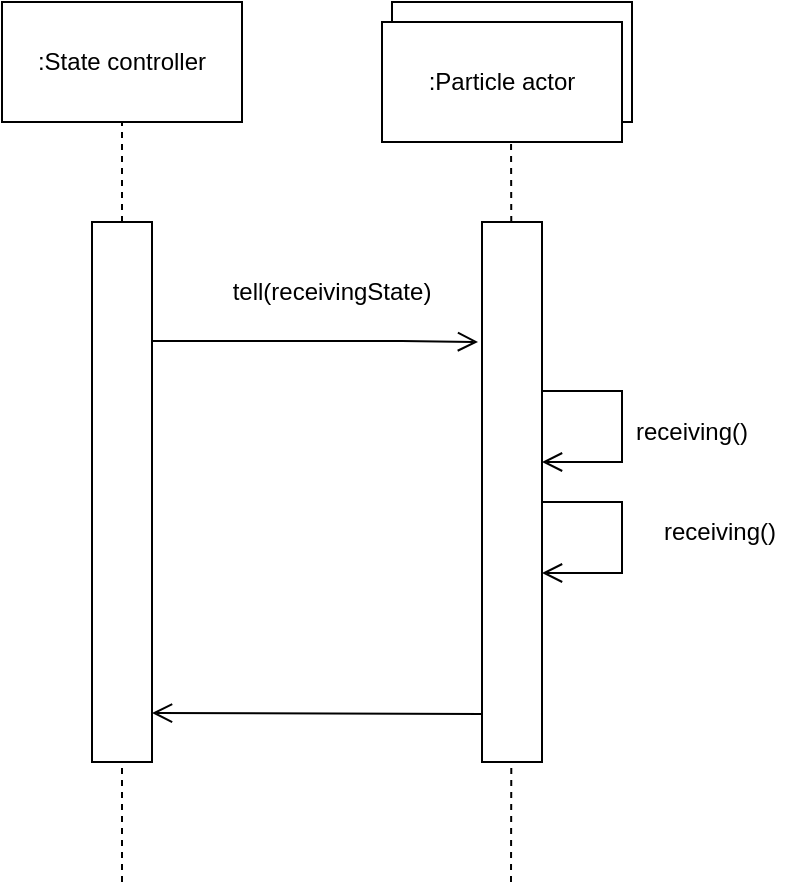 <mxfile version="15.8.9" type="github">
  <diagram id="qNv-1C6ZtIn8PWZxlzKp" name="Page-1">
    <mxGraphModel dx="1038" dy="537" grid="1" gridSize="10" guides="1" tooltips="1" connect="1" arrows="1" fold="1" page="1" pageScale="1" pageWidth="827" pageHeight="1169" math="0" shadow="0">
      <root>
        <mxCell id="0" />
        <mxCell id="1" parent="0" />
        <mxCell id="IvsRekMhqFxOVzrKXNP0-1" value=":State controller" style="rounded=0;whiteSpace=wrap;html=1;" vertex="1" parent="1">
          <mxGeometry x="100" y="80" width="120" height="60" as="geometry" />
        </mxCell>
        <mxCell id="IvsRekMhqFxOVzrKXNP0-2" value=":Particle actor" style="rounded=0;whiteSpace=wrap;html=1;" vertex="1" parent="1">
          <mxGeometry x="295" y="80" width="120" height="60" as="geometry" />
        </mxCell>
        <mxCell id="IvsRekMhqFxOVzrKXNP0-3" value="" style="endArrow=none;dashed=1;html=1;rounded=0;startArrow=none;" edge="1" parent="1" source="IvsRekMhqFxOVzrKXNP0-5">
          <mxGeometry width="50" height="50" relative="1" as="geometry">
            <mxPoint x="160" y="520" as="sourcePoint" />
            <mxPoint x="160" y="140" as="targetPoint" />
          </mxGeometry>
        </mxCell>
        <mxCell id="IvsRekMhqFxOVzrKXNP0-4" value="" style="endArrow=none;dashed=1;html=1;rounded=0;startArrow=none;" edge="1" parent="1" source="IvsRekMhqFxOVzrKXNP0-7">
          <mxGeometry width="50" height="50" relative="1" as="geometry">
            <mxPoint x="354.5" y="520" as="sourcePoint" />
            <mxPoint x="354.5" y="140" as="targetPoint" />
          </mxGeometry>
        </mxCell>
        <mxCell id="IvsRekMhqFxOVzrKXNP0-5" value="" style="rounded=0;whiteSpace=wrap;html=1;" vertex="1" parent="1">
          <mxGeometry x="145" y="190" width="30" height="270" as="geometry" />
        </mxCell>
        <mxCell id="IvsRekMhqFxOVzrKXNP0-6" value="" style="endArrow=none;dashed=1;html=1;rounded=0;" edge="1" parent="1" target="IvsRekMhqFxOVzrKXNP0-5">
          <mxGeometry width="50" height="50" relative="1" as="geometry">
            <mxPoint x="160" y="520" as="sourcePoint" />
            <mxPoint x="160" y="140" as="targetPoint" />
          </mxGeometry>
        </mxCell>
        <mxCell id="IvsRekMhqFxOVzrKXNP0-7" value="" style="rounded=0;whiteSpace=wrap;html=1;" vertex="1" parent="1">
          <mxGeometry x="340" y="190" width="30" height="270" as="geometry" />
        </mxCell>
        <mxCell id="IvsRekMhqFxOVzrKXNP0-8" value="" style="endArrow=none;dashed=1;html=1;rounded=0;" edge="1" parent="1" target="IvsRekMhqFxOVzrKXNP0-7">
          <mxGeometry width="50" height="50" relative="1" as="geometry">
            <mxPoint x="354.5" y="520" as="sourcePoint" />
            <mxPoint x="354.5" y="140" as="targetPoint" />
          </mxGeometry>
        </mxCell>
        <mxCell id="IvsRekMhqFxOVzrKXNP0-9" value="tell(receivingState)" style="text;html=1;strokeColor=none;fillColor=none;align=center;verticalAlign=middle;whiteSpace=wrap;rounded=0;" vertex="1" parent="1">
          <mxGeometry x="220" y="210" width="90" height="30" as="geometry" />
        </mxCell>
        <mxCell id="IvsRekMhqFxOVzrKXNP0-10" value="" style="edgeStyle=orthogonalEdgeStyle;html=1;verticalAlign=bottom;endArrow=open;endSize=8;strokeColor=#000000;rounded=0;exitX=0.952;exitY=0.619;exitDx=0;exitDy=0;exitPerimeter=0;" edge="1" parent="1">
          <mxGeometry relative="1" as="geometry">
            <mxPoint x="338" y="250" as="targetPoint" />
            <mxPoint x="175" y="249.52" as="sourcePoint" />
            <Array as="points">
              <mxPoint x="300" y="250" />
              <mxPoint x="300" y="250" />
            </Array>
          </mxGeometry>
        </mxCell>
        <mxCell id="IvsRekMhqFxOVzrKXNP0-11" value="" style="edgeStyle=orthogonalEdgeStyle;html=1;verticalAlign=bottom;endArrow=open;endSize=8;strokeColor=#000000;rounded=0;exitX=0.952;exitY=0.619;exitDx=0;exitDy=0;exitPerimeter=0;" edge="1" parent="1">
          <mxGeometry relative="1" as="geometry">
            <mxPoint x="370" y="310" as="targetPoint" />
            <mxPoint x="370" y="274.52" as="sourcePoint" />
            <Array as="points">
              <mxPoint x="410" y="275" />
              <mxPoint x="410" y="310" />
              <mxPoint x="370" y="310" />
            </Array>
          </mxGeometry>
        </mxCell>
        <mxCell id="IvsRekMhqFxOVzrKXNP0-12" value="receiving()" style="text;html=1;strokeColor=none;fillColor=none;align=center;verticalAlign=middle;whiteSpace=wrap;rounded=0;" vertex="1" parent="1">
          <mxGeometry x="400" y="280" width="90" height="30" as="geometry" />
        </mxCell>
        <mxCell id="IvsRekMhqFxOVzrKXNP0-14" value="" style="edgeStyle=orthogonalEdgeStyle;html=1;verticalAlign=bottom;endArrow=open;endSize=8;strokeColor=#000000;rounded=0;" edge="1" parent="1">
          <mxGeometry relative="1" as="geometry">
            <mxPoint x="175" y="435.5" as="targetPoint" />
            <mxPoint x="337" y="436" as="sourcePoint" />
            <Array as="points">
              <mxPoint x="340" y="436" />
              <mxPoint x="337" y="436" />
            </Array>
          </mxGeometry>
        </mxCell>
        <mxCell id="IvsRekMhqFxOVzrKXNP0-15" value=":Particle actor" style="rounded=0;whiteSpace=wrap;html=1;" vertex="1" parent="1">
          <mxGeometry x="290" y="90" width="120" height="60" as="geometry" />
        </mxCell>
        <mxCell id="IvsRekMhqFxOVzrKXNP0-16" value="" style="edgeStyle=orthogonalEdgeStyle;html=1;verticalAlign=bottom;endArrow=open;endSize=8;strokeColor=#000000;rounded=0;exitX=0.952;exitY=0.619;exitDx=0;exitDy=0;exitPerimeter=0;" edge="1" parent="1">
          <mxGeometry relative="1" as="geometry">
            <mxPoint x="370" y="365.5" as="targetPoint" />
            <mxPoint x="370" y="330.02" as="sourcePoint" />
            <Array as="points">
              <mxPoint x="410" y="330.5" />
              <mxPoint x="410" y="365.5" />
              <mxPoint x="370" y="365.5" />
            </Array>
          </mxGeometry>
        </mxCell>
        <mxCell id="IvsRekMhqFxOVzrKXNP0-17" value="receiving()" style="text;html=1;strokeColor=none;fillColor=none;align=center;verticalAlign=middle;whiteSpace=wrap;rounded=0;" vertex="1" parent="1">
          <mxGeometry x="414" y="330" width="90" height="30" as="geometry" />
        </mxCell>
      </root>
    </mxGraphModel>
  </diagram>
</mxfile>
